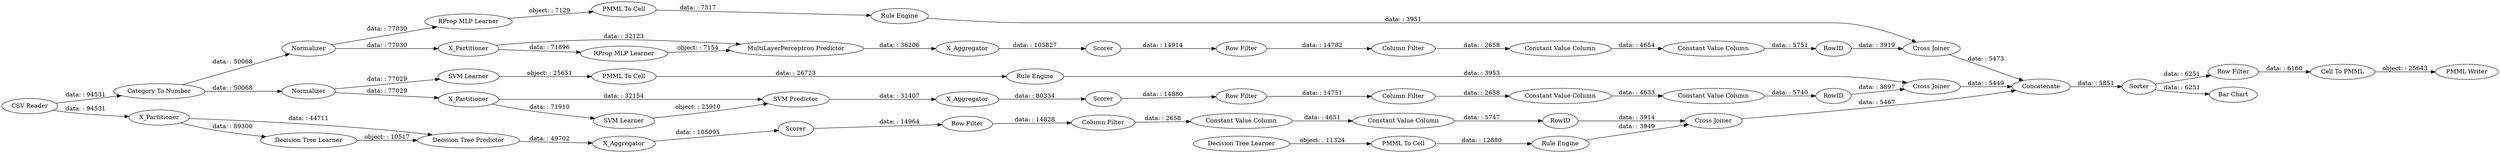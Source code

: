 digraph {
	"6182116361116734137_2" [label=X_Partitioner]
	"6182116361116734137_32" [label="SVM Predictor"]
	"-2495968096789219835_294" [label="Column Filter"]
	"1043595662708019574_2" [label=X_Partitioner]
	"-721805549544972318_34" [label="Rule Engine"]
	"1043595662708019574_39" [label=Normalizer]
	"-6927062869033560533_2" [label=X_Partitioner]
	"1043595662708019574_40" [label=Scorer]
	"-2495968096789219835_290" [label="Constant Value Column"]
	"7747351760310835553_292" [label="Constant Value Column"]
	"8826602896903826356_53" [label="Row Filter"]
	"-2107520975374464311_35" [label="Rule Engine"]
	"6182116361116734137_31" [label="SVM Learner"]
	"8826602896903826356_62" [label="Bar Chart"]
	"1043595662708019574_31" [label="RProp MLP Learner"]
	"6182116361116734137_40" [label=Normalizer]
	"-6927062869033560533_7" [label=X_Aggregator]
	"7747351760310835553_290" [label="Constant Value Column"]
	"1043595662708019574_7" [label=X_Aggregator]
	"1043595662708019574_38" [label="Cross Joiner"]
	"8826602896903826356_1" [label="CSV Reader"]
	"7747351760310835553_9" [label="Row Filter"]
	"6182116361116734137_39" [label="Cross Joiner"]
	"-1179318382777036353_293" [label=RowID]
	"-2107520975374464311_34" [label="PMML To Cell"]
	"-721805549544972318_35" [label="RProp MLP Learner"]
	"2563317112539563285_28" [label="PMML To Cell"]
	"-2495968096789219835_9" [label="Row Filter"]
	"8826602896903826356_60" [label=Concatenate]
	"1043595662708019574_32" [label="MultiLayerPerceptron Predictor"]
	"-6927062869033560533_31" [label="Decision Tree Learner"]
	"8826602896903826356_52" [label=Sorter]
	"6182116361116734137_7" [label=X_Aggregator]
	"-2495968096789219835_293" [label=RowID]
	"-1179318382777036353_292" [label="Constant Value Column"]
	"2563317112539563285_34" [label="Rule Engine"]
	"-721805549544972318_22" [label="PMML To Cell"]
	"-1179318382777036353_9" [label="Row Filter"]
	"-1179318382777036353_294" [label="Column Filter"]
	"6182116361116734137_41" [label=Scorer]
	"8826602896903826356_2" [label="Category To Number"]
	"7747351760310835553_294" [label="Column Filter"]
	"8826602896903826356_54" [label="Cell To PMML"]
	"-6927062869033560533_39" [label=Scorer]
	"8826602896903826356_61" [label="PMML Writer"]
	"2563317112539563285_33" [label="Decision Tree Learner"]
	"-2495968096789219835_292" [label="Constant Value Column"]
	"-6927062869033560533_32" [label="Decision Tree Predictor"]
	"7747351760310835553_293" [label=RowID]
	"-1179318382777036353_290" [label="Constant Value Column"]
	"-2107520975374464311_33" [label="SVM Learner"]
	"-6927062869033560533_38" [label="Cross Joiner"]
	"-6927062869033560533_2" -> "-6927062869033560533_31" [label="data: : 89300"]
	"1043595662708019574_2" -> "1043595662708019574_32" [label="data: : 32123"]
	"-2495968096789219835_9" -> "-2495968096789219835_294" [label="data: : 14828"]
	"2563317112539563285_33" -> "2563317112539563285_28" [label="object: : 11324"]
	"6182116361116734137_40" -> "-2107520975374464311_33" [label="data: : 77029"]
	"-1179318382777036353_9" -> "-1179318382777036353_294" [label="data: : 14751"]
	"6182116361116734137_2" -> "6182116361116734137_32" [label="data: : 32154"]
	"7747351760310835553_290" -> "7747351760310835553_292" [label="data: : 4654"]
	"-6927062869033560533_39" -> "-2495968096789219835_9" [label="data: : 14964"]
	"6182116361116734137_31" -> "6182116361116734137_32" [label="object: : 23910"]
	"8826602896903826356_1" -> "-6927062869033560533_2" [label="data: : 94531"]
	"-6927062869033560533_7" -> "-6927062869033560533_39" [label="data: : 105095"]
	"-2495968096789219835_293" -> "-6927062869033560533_38" [label="data: : 3914"]
	"-1179318382777036353_294" -> "-1179318382777036353_290" [label="data: : 2658"]
	"6182116361116734137_32" -> "6182116361116734137_7" [label="data: : 31407"]
	"-2495968096789219835_292" -> "-2495968096789219835_293" [label="data: : 5747"]
	"-1179318382777036353_293" -> "6182116361116734137_39" [label="data: : 3897"]
	"7747351760310835553_293" -> "1043595662708019574_38" [label="data: : 3919"]
	"8826602896903826356_54" -> "8826602896903826356_61" [label="object: : 25643"]
	"-2107520975374464311_34" -> "-2107520975374464311_35" [label="data: : 26723"]
	"-6927062869033560533_31" -> "-6927062869033560533_32" [label="object: : 10517"]
	"-2107520975374464311_35" -> "6182116361116734137_39" [label="data: : 3953"]
	"-2107520975374464311_33" -> "-2107520975374464311_34" [label="object: : 25651"]
	"-2495968096789219835_294" -> "-2495968096789219835_290" [label="data: : 2658"]
	"6182116361116734137_41" -> "-1179318382777036353_9" [label="data: : 14880"]
	"8826602896903826356_2" -> "6182116361116734137_40" [label="data: : 50068"]
	"8826602896903826356_53" -> "8826602896903826356_54" [label="data: : 6160"]
	"1043595662708019574_2" -> "1043595662708019574_31" [label="data: : 71896"]
	"1043595662708019574_32" -> "1043595662708019574_7" [label="data: : 36206"]
	"-721805549544972318_35" -> "-721805549544972318_22" [label="object: : 7129"]
	"-2495968096789219835_290" -> "-2495968096789219835_292" [label="data: : 4651"]
	"2563317112539563285_34" -> "-6927062869033560533_38" [label="data: : 3949"]
	"7747351760310835553_9" -> "7747351760310835553_294" [label="data: : 14782"]
	"-721805549544972318_34" -> "1043595662708019574_38" [label="data: : 3951"]
	"1043595662708019574_7" -> "1043595662708019574_40" [label="data: : 103827"]
	"8826602896903826356_52" -> "8826602896903826356_62" [label="data: : 6251"]
	"1043595662708019574_39" -> "1043595662708019574_2" [label="data: : 77030"]
	"6182116361116734137_2" -> "6182116361116734137_31" [label="data: : 71910"]
	"-1179318382777036353_290" -> "-1179318382777036353_292" [label="data: : 4633"]
	"6182116361116734137_7" -> "6182116361116734137_41" [label="data: : 80334"]
	"8826602896903826356_1" -> "8826602896903826356_2" [label="data: : 94531"]
	"-6927062869033560533_38" -> "8826602896903826356_60" [label="data: : 5467"]
	"6182116361116734137_39" -> "8826602896903826356_60" [label="data: : 5449"]
	"8826602896903826356_60" -> "8826602896903826356_52" [label="data: : 5851"]
	"-721805549544972318_22" -> "-721805549544972318_34" [label="data: : 7517"]
	"1043595662708019574_40" -> "7747351760310835553_9" [label="data: : 14914"]
	"-6927062869033560533_32" -> "-6927062869033560533_7" [label="data: : 49702"]
	"1043595662708019574_39" -> "-721805549544972318_35" [label="data: : 77030"]
	"1043595662708019574_38" -> "8826602896903826356_60" [label="data: : 5473"]
	"6182116361116734137_40" -> "6182116361116734137_2" [label="data: : 77029"]
	"-6927062869033560533_2" -> "-6927062869033560533_32" [label="data: : 44711"]
	"7747351760310835553_294" -> "7747351760310835553_290" [label="data: : 2658"]
	"-1179318382777036353_292" -> "-1179318382777036353_293" [label="data: : 5740"]
	"7747351760310835553_292" -> "7747351760310835553_293" [label="data: : 5751"]
	"2563317112539563285_28" -> "2563317112539563285_34" [label="data: : 12880"]
	"8826602896903826356_52" -> "8826602896903826356_53" [label="data: : 6251"]
	"8826602896903826356_2" -> "1043595662708019574_39" [label="data: : 50068"]
	"1043595662708019574_31" -> "1043595662708019574_32" [label="object: : 7154"]
	rankdir=LR
}
